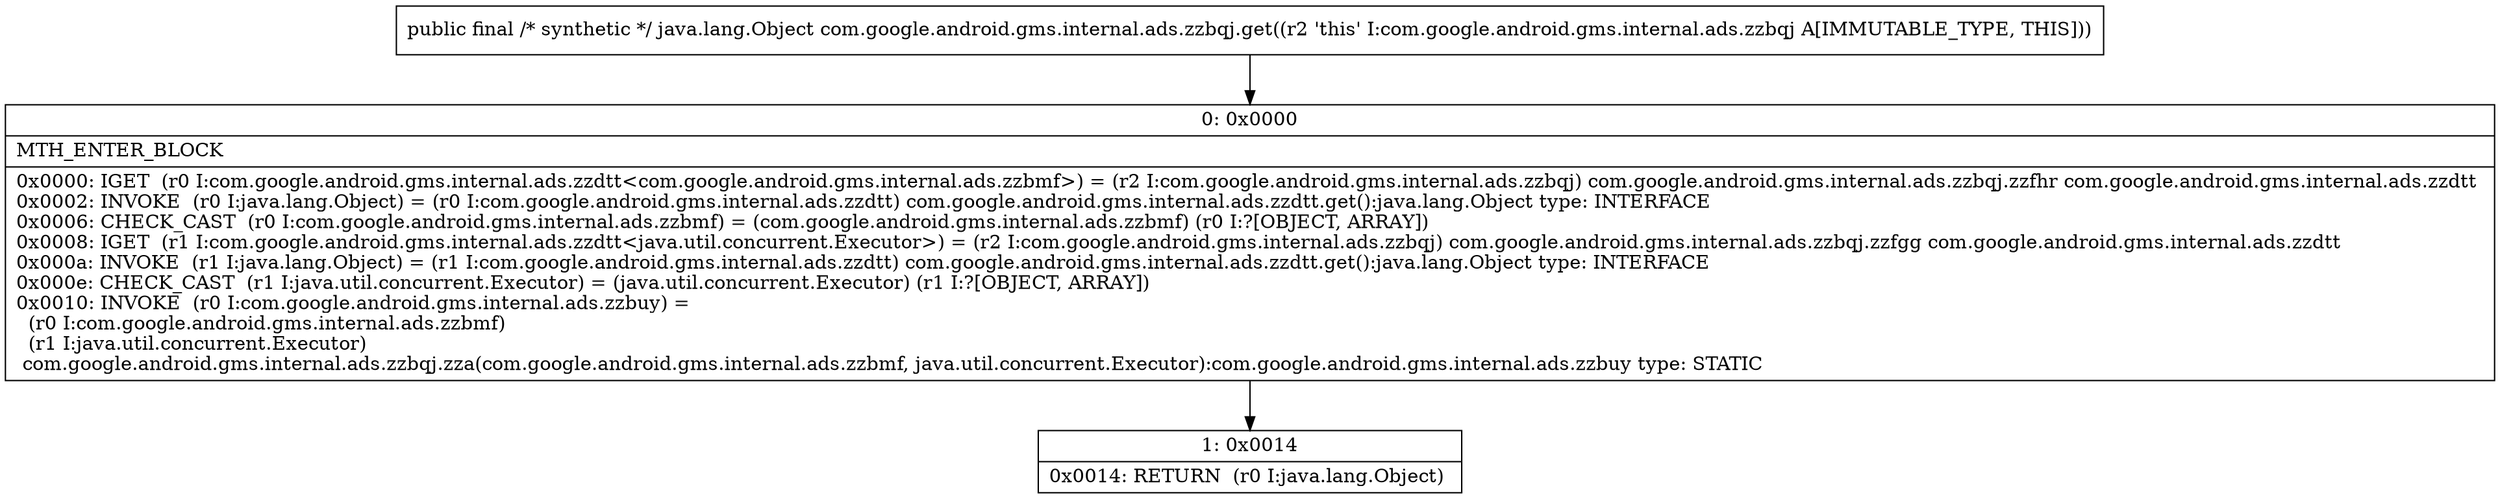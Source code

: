 digraph "CFG forcom.google.android.gms.internal.ads.zzbqj.get()Ljava\/lang\/Object;" {
Node_0 [shape=record,label="{0\:\ 0x0000|MTH_ENTER_BLOCK\l|0x0000: IGET  (r0 I:com.google.android.gms.internal.ads.zzdtt\<com.google.android.gms.internal.ads.zzbmf\>) = (r2 I:com.google.android.gms.internal.ads.zzbqj) com.google.android.gms.internal.ads.zzbqj.zzfhr com.google.android.gms.internal.ads.zzdtt \l0x0002: INVOKE  (r0 I:java.lang.Object) = (r0 I:com.google.android.gms.internal.ads.zzdtt) com.google.android.gms.internal.ads.zzdtt.get():java.lang.Object type: INTERFACE \l0x0006: CHECK_CAST  (r0 I:com.google.android.gms.internal.ads.zzbmf) = (com.google.android.gms.internal.ads.zzbmf) (r0 I:?[OBJECT, ARRAY]) \l0x0008: IGET  (r1 I:com.google.android.gms.internal.ads.zzdtt\<java.util.concurrent.Executor\>) = (r2 I:com.google.android.gms.internal.ads.zzbqj) com.google.android.gms.internal.ads.zzbqj.zzfgg com.google.android.gms.internal.ads.zzdtt \l0x000a: INVOKE  (r1 I:java.lang.Object) = (r1 I:com.google.android.gms.internal.ads.zzdtt) com.google.android.gms.internal.ads.zzdtt.get():java.lang.Object type: INTERFACE \l0x000e: CHECK_CAST  (r1 I:java.util.concurrent.Executor) = (java.util.concurrent.Executor) (r1 I:?[OBJECT, ARRAY]) \l0x0010: INVOKE  (r0 I:com.google.android.gms.internal.ads.zzbuy) = \l  (r0 I:com.google.android.gms.internal.ads.zzbmf)\l  (r1 I:java.util.concurrent.Executor)\l com.google.android.gms.internal.ads.zzbqj.zza(com.google.android.gms.internal.ads.zzbmf, java.util.concurrent.Executor):com.google.android.gms.internal.ads.zzbuy type: STATIC \l}"];
Node_1 [shape=record,label="{1\:\ 0x0014|0x0014: RETURN  (r0 I:java.lang.Object) \l}"];
MethodNode[shape=record,label="{public final \/* synthetic *\/ java.lang.Object com.google.android.gms.internal.ads.zzbqj.get((r2 'this' I:com.google.android.gms.internal.ads.zzbqj A[IMMUTABLE_TYPE, THIS])) }"];
MethodNode -> Node_0;
Node_0 -> Node_1;
}

